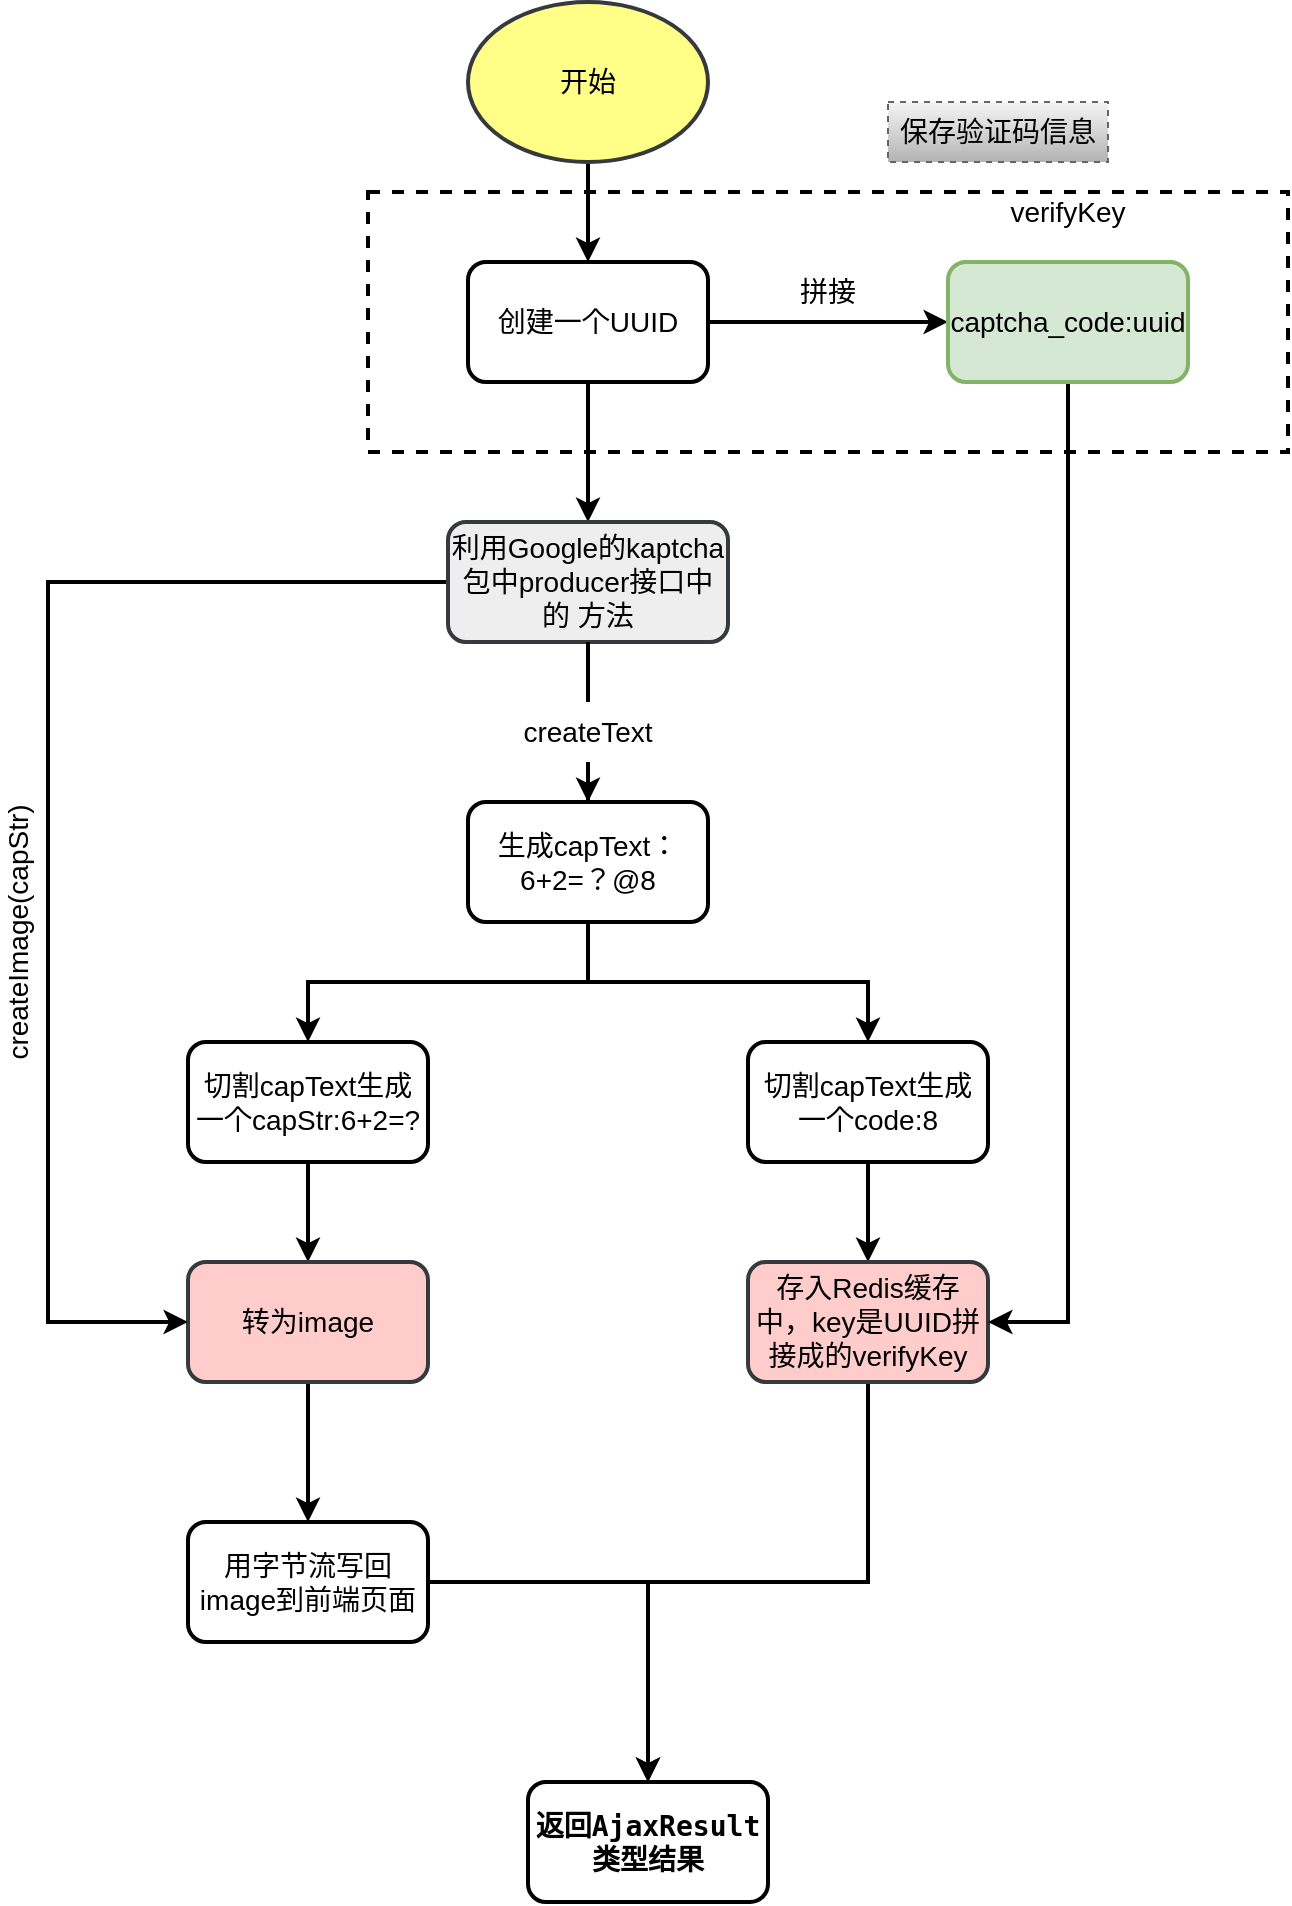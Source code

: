 <mxfile version="19.0.0" type="github">
  <diagram id="_PjnXzG9L_i86fLd0PWW" name="第 1 页">
    <mxGraphModel dx="1021" dy="649" grid="1" gridSize="10" guides="1" tooltips="1" connect="1" arrows="1" fold="1" page="1" pageScale="1" pageWidth="827" pageHeight="1169" math="0" shadow="0">
      <root>
        <mxCell id="0" />
        <mxCell id="1" parent="0" />
        <mxCell id="be9YDZeHyH88B6imjAje-22" value="" style="rounded=0;whiteSpace=wrap;html=1;dashed=1;fontSize=14;fontColor=#000000;strokeWidth=2;fillColor=none;gradientColor=none;" parent="1" vertex="1">
          <mxGeometry x="260" y="115" width="460" height="130" as="geometry" />
        </mxCell>
        <mxCell id="z98jd1UXB-r755YIcB5x-12" style="edgeStyle=orthogonalEdgeStyle;rounded=0;orthogonalLoop=1;jettySize=auto;html=1;entryX=0.5;entryY=0;entryDx=0;entryDy=0;fontSize=14;strokeWidth=2;exitX=0.5;exitY=1;exitDx=0;exitDy=0;" parent="1" source="z98jd1UXB-r755YIcB5x-1" target="z98jd1UXB-r755YIcB5x-2" edge="1">
          <mxGeometry relative="1" as="geometry" />
        </mxCell>
        <mxCell id="z98jd1UXB-r755YIcB5x-1" value="&lt;font style=&quot;font-size: 14px;&quot;&gt;开始&lt;/font&gt;" style="ellipse;whiteSpace=wrap;html=1;strokeWidth=2;fillColor=#ffff88;strokeColor=#36393d;" parent="1" vertex="1">
          <mxGeometry x="310" y="20" width="120" height="80" as="geometry" />
        </mxCell>
        <mxCell id="z98jd1UXB-r755YIcB5x-13" style="edgeStyle=orthogonalEdgeStyle;rounded=0;orthogonalLoop=1;jettySize=auto;html=1;fontSize=14;strokeWidth=2;entryX=0.5;entryY=0;entryDx=0;entryDy=0;" parent="1" source="z98jd1UXB-r755YIcB5x-2" target="be9YDZeHyH88B6imjAje-3" edge="1">
          <mxGeometry relative="1" as="geometry">
            <mxPoint x="370" y="300" as="targetPoint" />
          </mxGeometry>
        </mxCell>
        <mxCell id="be9YDZeHyH88B6imjAje-16" style="edgeStyle=orthogonalEdgeStyle;rounded=0;orthogonalLoop=1;jettySize=auto;html=1;entryX=0;entryY=0.5;entryDx=0;entryDy=0;fontSize=14;fontColor=#000000;strokeWidth=2;" parent="1" source="z98jd1UXB-r755YIcB5x-2" target="be9YDZeHyH88B6imjAje-14" edge="1">
          <mxGeometry relative="1" as="geometry" />
        </mxCell>
        <mxCell id="z98jd1UXB-r755YIcB5x-2" value="创建一个UUID" style="rounded=1;whiteSpace=wrap;html=1;fontSize=14;strokeWidth=2;" parent="1" vertex="1">
          <mxGeometry x="310" y="150" width="120" height="60" as="geometry" />
        </mxCell>
        <mxCell id="z98jd1UXB-r755YIcB5x-6" style="edgeStyle=orthogonalEdgeStyle;rounded=0;orthogonalLoop=1;jettySize=auto;html=1;entryX=0.5;entryY=0;entryDx=0;entryDy=0;fontSize=14;exitX=0.5;exitY=1;exitDx=0;exitDy=0;strokeWidth=2;" parent="1" source="z98jd1UXB-r755YIcB5x-3" target="z98jd1UXB-r755YIcB5x-4" edge="1">
          <mxGeometry relative="1" as="geometry" />
        </mxCell>
        <mxCell id="z98jd1UXB-r755YIcB5x-7" style="edgeStyle=orthogonalEdgeStyle;rounded=0;orthogonalLoop=1;jettySize=auto;html=1;exitX=0.5;exitY=1;exitDx=0;exitDy=0;entryX=0.5;entryY=0;entryDx=0;entryDy=0;fontSize=14;strokeWidth=2;" parent="1" source="z98jd1UXB-r755YIcB5x-3" target="z98jd1UXB-r755YIcB5x-5" edge="1">
          <mxGeometry relative="1" as="geometry" />
        </mxCell>
        <mxCell id="z98jd1UXB-r755YIcB5x-3" value="生成capText：6+2=？@8" style="rounded=1;whiteSpace=wrap;html=1;fontSize=14;strokeWidth=2;" parent="1" vertex="1">
          <mxGeometry x="310" y="420" width="120" height="60" as="geometry" />
        </mxCell>
        <mxCell id="z98jd1UXB-r755YIcB5x-9" style="edgeStyle=orthogonalEdgeStyle;rounded=0;orthogonalLoop=1;jettySize=auto;html=1;fontSize=14;strokeWidth=2;" parent="1" source="z98jd1UXB-r755YIcB5x-4" target="z98jd1UXB-r755YIcB5x-8" edge="1">
          <mxGeometry relative="1" as="geometry" />
        </mxCell>
        <mxCell id="z98jd1UXB-r755YIcB5x-4" value="切割capText生成一个capStr:6+2=?" style="rounded=1;whiteSpace=wrap;html=1;fontSize=14;strokeWidth=2;" parent="1" vertex="1">
          <mxGeometry x="170" y="540" width="120" height="60" as="geometry" />
        </mxCell>
        <mxCell id="z98jd1UXB-r755YIcB5x-15" style="edgeStyle=orthogonalEdgeStyle;rounded=0;orthogonalLoop=1;jettySize=auto;html=1;entryX=0.5;entryY=0;entryDx=0;entryDy=0;fontSize=14;strokeWidth=2;" parent="1" source="z98jd1UXB-r755YIcB5x-5" target="z98jd1UXB-r755YIcB5x-14" edge="1">
          <mxGeometry relative="1" as="geometry" />
        </mxCell>
        <mxCell id="z98jd1UXB-r755YIcB5x-5" value="&lt;span style=&quot;&quot;&gt;切割capText生成一个code:8&lt;/span&gt;" style="rounded=1;whiteSpace=wrap;html=1;fontSize=14;strokeWidth=2;" parent="1" vertex="1">
          <mxGeometry x="450" y="540" width="120" height="60" as="geometry" />
        </mxCell>
        <mxCell id="z98jd1UXB-r755YIcB5x-11" style="edgeStyle=orthogonalEdgeStyle;rounded=0;orthogonalLoop=1;jettySize=auto;html=1;entryX=0.5;entryY=0;entryDx=0;entryDy=0;fontSize=14;strokeWidth=2;" parent="1" source="z98jd1UXB-r755YIcB5x-8" target="z98jd1UXB-r755YIcB5x-10" edge="1">
          <mxGeometry relative="1" as="geometry" />
        </mxCell>
        <mxCell id="z98jd1UXB-r755YIcB5x-8" value="转为image" style="rounded=1;whiteSpace=wrap;html=1;fontSize=14;strokeWidth=2;fillColor=#ffcccc;strokeColor=#36393d;" parent="1" vertex="1">
          <mxGeometry x="170" y="650" width="120" height="60" as="geometry" />
        </mxCell>
        <mxCell id="z98jd1UXB-r755YIcB5x-17" style="edgeStyle=orthogonalEdgeStyle;rounded=0;orthogonalLoop=1;jettySize=auto;html=1;fontSize=14;strokeWidth=2;" parent="1" source="z98jd1UXB-r755YIcB5x-10" target="z98jd1UXB-r755YIcB5x-16" edge="1">
          <mxGeometry relative="1" as="geometry" />
        </mxCell>
        <mxCell id="z98jd1UXB-r755YIcB5x-10" value="用字节流写回image到前端页面" style="rounded=1;whiteSpace=wrap;html=1;fontSize=14;strokeWidth=2;" parent="1" vertex="1">
          <mxGeometry x="170" y="780" width="120" height="60" as="geometry" />
        </mxCell>
        <mxCell id="z98jd1UXB-r755YIcB5x-18" style="edgeStyle=orthogonalEdgeStyle;rounded=0;orthogonalLoop=1;jettySize=auto;html=1;entryX=0.5;entryY=0;entryDx=0;entryDy=0;fontSize=14;strokeWidth=2;" parent="1" source="z98jd1UXB-r755YIcB5x-14" target="z98jd1UXB-r755YIcB5x-16" edge="1">
          <mxGeometry relative="1" as="geometry" />
        </mxCell>
        <mxCell id="z98jd1UXB-r755YIcB5x-14" value="存入Redis缓存中，key是UUID拼接成的verifyKey" style="rounded=1;whiteSpace=wrap;html=1;fontSize=14;strokeWidth=2;fillColor=#ffcccc;strokeColor=#36393d;" parent="1" vertex="1">
          <mxGeometry x="450" y="650" width="120" height="60" as="geometry" />
        </mxCell>
        <mxCell id="z98jd1UXB-r755YIcB5x-16" value="&lt;b&gt;返回&lt;span style=&quot;background-color: rgb(255, 255, 255); font-family: &amp;quot;JetBrains Mono&amp;quot;, monospace;&quot;&gt;&lt;font style=&quot;font-size: 14px;&quot;&gt;AjaxResult类型&lt;/font&gt;&lt;/span&gt;&lt;span style=&quot;background-color: initial;&quot;&gt;结果&lt;/span&gt;&lt;/b&gt;" style="rounded=1;whiteSpace=wrap;html=1;fontSize=14;strokeWidth=2;" parent="1" vertex="1">
          <mxGeometry x="340" y="910" width="120" height="60" as="geometry" />
        </mxCell>
        <mxCell id="be9YDZeHyH88B6imjAje-7" style="edgeStyle=orthogonalEdgeStyle;rounded=0;orthogonalLoop=1;jettySize=auto;html=1;entryX=0.5;entryY=0;entryDx=0;entryDy=0;strokeWidth=2;startArrow=none;" parent="1" source="be9YDZeHyH88B6imjAje-8" target="z98jd1UXB-r755YIcB5x-3" edge="1">
          <mxGeometry relative="1" as="geometry" />
        </mxCell>
        <mxCell id="be9YDZeHyH88B6imjAje-10" style="edgeStyle=orthogonalEdgeStyle;rounded=0;orthogonalLoop=1;jettySize=auto;html=1;entryX=0;entryY=0.5;entryDx=0;entryDy=0;fontSize=14;strokeWidth=2;startArrow=none;exitX=0;exitY=0.5;exitDx=0;exitDy=0;" parent="1" source="be9YDZeHyH88B6imjAje-3" target="z98jd1UXB-r755YIcB5x-8" edge="1">
          <mxGeometry relative="1" as="geometry">
            <Array as="points">
              <mxPoint x="100" y="310" />
              <mxPoint x="100" y="680" />
            </Array>
          </mxGeometry>
        </mxCell>
        <mxCell id="be9YDZeHyH88B6imjAje-3" value="&lt;font style=&quot;font-size: 14px;&quot;&gt;利用Google的kaptcha包中producer接口中的 方法&lt;/font&gt;" style="rounded=1;whiteSpace=wrap;html=1;strokeWidth=2;fillColor=#eeeeee;strokeColor=#36393d;" parent="1" vertex="1">
          <mxGeometry x="300" y="280" width="140" height="60" as="geometry" />
        </mxCell>
        <mxCell id="be9YDZeHyH88B6imjAje-8" value="createText" style="text;html=1;strokeColor=none;fillColor=none;align=center;verticalAlign=middle;whiteSpace=wrap;rounded=0;fontSize=14;" parent="1" vertex="1">
          <mxGeometry x="340" y="370" width="60" height="30" as="geometry" />
        </mxCell>
        <mxCell id="be9YDZeHyH88B6imjAje-9" value="" style="edgeStyle=orthogonalEdgeStyle;rounded=0;orthogonalLoop=1;jettySize=auto;html=1;entryX=0.5;entryY=0;entryDx=0;entryDy=0;strokeWidth=2;endArrow=none;" parent="1" source="be9YDZeHyH88B6imjAje-3" target="be9YDZeHyH88B6imjAje-8" edge="1">
          <mxGeometry relative="1" as="geometry">
            <mxPoint x="370" y="360" as="sourcePoint" />
            <mxPoint x="370" y="420" as="targetPoint" />
          </mxGeometry>
        </mxCell>
        <mxCell id="be9YDZeHyH88B6imjAje-11" value="createImage(capStr)" style="text;html=1;strokeColor=none;fillColor=none;align=center;verticalAlign=middle;whiteSpace=wrap;rounded=0;fontSize=14;rotation=-90;" parent="1" vertex="1">
          <mxGeometry x="50" y="480" width="70" height="10" as="geometry" />
        </mxCell>
        <mxCell id="be9YDZeHyH88B6imjAje-26" style="edgeStyle=orthogonalEdgeStyle;rounded=0;orthogonalLoop=1;jettySize=auto;html=1;fontSize=14;fontColor=#000000;strokeWidth=2;" parent="1" source="be9YDZeHyH88B6imjAje-14" edge="1">
          <mxGeometry relative="1" as="geometry">
            <mxPoint x="570" y="680" as="targetPoint" />
            <Array as="points">
              <mxPoint x="610" y="680" />
              <mxPoint x="570" y="680" />
            </Array>
          </mxGeometry>
        </mxCell>
        <mxCell id="be9YDZeHyH88B6imjAje-14" value="captcha_code:uuid" style="rounded=1;whiteSpace=wrap;html=1;fontSize=14;strokeWidth=2;fillColor=#d5e8d4;strokeColor=#82b366;" parent="1" vertex="1">
          <mxGeometry x="550" y="150" width="120" height="60" as="geometry" />
        </mxCell>
        <mxCell id="be9YDZeHyH88B6imjAje-15" value="verifyKey" style="text;html=1;strokeColor=none;fillColor=none;align=center;verticalAlign=middle;whiteSpace=wrap;rounded=0;fontSize=14;fontColor=#000000;" parent="1" vertex="1">
          <mxGeometry x="580" y="110" width="60" height="30" as="geometry" />
        </mxCell>
        <mxCell id="be9YDZeHyH88B6imjAje-19" value="拼接" style="text;html=1;strokeColor=none;fillColor=none;align=center;verticalAlign=middle;whiteSpace=wrap;rounded=0;fontSize=14;fontColor=#000000;" parent="1" vertex="1">
          <mxGeometry x="460" y="150" width="60" height="30" as="geometry" />
        </mxCell>
        <mxCell id="be9YDZeHyH88B6imjAje-23" value="保存验证码信息" style="text;html=1;strokeColor=#666666;fillColor=#f5f5f5;align=center;verticalAlign=middle;whiteSpace=wrap;rounded=0;dashed=1;fontSize=14;gradientColor=#b3b3b3;" parent="1" vertex="1">
          <mxGeometry x="520" y="70" width="110" height="30" as="geometry" />
        </mxCell>
      </root>
    </mxGraphModel>
  </diagram>
</mxfile>
